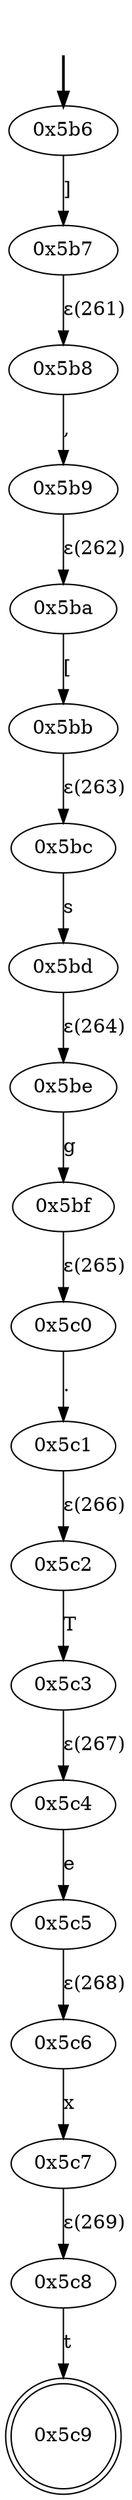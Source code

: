 digraph {
	fake [style=invisible]
	"0x5b6" [root=true]
	"0x5b7"
	"0x5b8"
	"0x5b9"
	"0x5ba"
	"0x5bb"
	"0x5bc"
	"0x5bd"
	"0x5be"
	"0x5bf"
	"0x5c0"
	"0x5c1"
	"0x5c2"
	"0x5c3"
	"0x5c4"
	"0x5c5"
	"0x5c6"
	"0x5c7"
	"0x5c8"
	"0x5c9" [shape=doublecircle]
	fake -> "0x5b6" [style=bold]
	"0x5b6" -> "0x5b7" [label="]"]
	"0x5b8" -> "0x5b9" [label=","]
	"0x5b7" -> "0x5b8" [label="ε(261)"]
	"0x5ba" -> "0x5bb" [label="["]
	"0x5b9" -> "0x5ba" [label="ε(262)"]
	"0x5bc" -> "0x5bd" [label=s]
	"0x5bb" -> "0x5bc" [label="ε(263)"]
	"0x5be" -> "0x5bf" [label=g]
	"0x5bd" -> "0x5be" [label="ε(264)"]
	"0x5c0" -> "0x5c1" [label="."]
	"0x5bf" -> "0x5c0" [label="ε(265)"]
	"0x5c2" -> "0x5c3" [label=T]
	"0x5c1" -> "0x5c2" [label="ε(266)"]
	"0x5c4" -> "0x5c5" [label=e]
	"0x5c3" -> "0x5c4" [label="ε(267)"]
	"0x5c6" -> "0x5c7" [label=x]
	"0x5c5" -> "0x5c6" [label="ε(268)"]
	"0x5c8" -> "0x5c9" [label=t]
	"0x5c7" -> "0x5c8" [label="ε(269)"]
}
